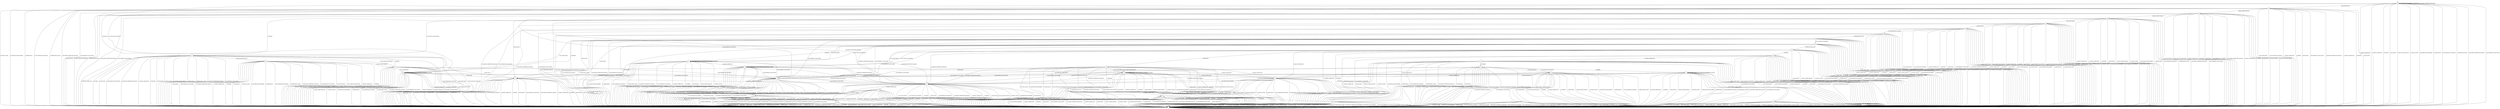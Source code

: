 digraph g {

	s0 [shape="circle" label="s0"];
	s1 [shape="circle" label="s1"];
	s2 [shape="circle" label="s2"];
	s3 [shape="circle" label="s3"];
	s4 [shape="circle" label="s4"];
	s5 [shape="circle" label="s5"];
	s6 [shape="circle" label="s6"];
	s7 [shape="circle" label="s7"];
	s8 [shape="circle" label="s8"];
	s9 [shape="circle" label="s9"];
	s10 [shape="circle" label="s10"];
	s11 [shape="circle" label="s11"];
	s12 [shape="circle" label="s12"];
	s13 [shape="doublecircle" label="s13"];
	s14 [shape="doublecircle" label="s14"];
	s15 [shape="circle" label="s15"];
	s16 [shape="circle" label="s16"];
	s17 [shape="circle" label="s17"];
	s18 [shape="circle" label="s18"];
	s19 [shape="circle" label="s19"];
	s20 [shape="circle" label="s20"];
	s21 [shape="circle" label="s21"];
	s22 [shape="circle" label="s22"];
	s23 [shape="circle" label="s23"];
	s24 [shape="circle" label="s24"];
	s25 [shape="circle" label="s25"];
	s26 [shape="circle" label="s26"];
	s27 [shape="circle" label="s27"];
	s28 [shape="circle" label="s28"];
	s29 [shape="circle" label="s29"];
	s30 [shape="circle" label="s30"];
	s31 [shape="circle" label="s31"];
	s32 [shape="circle" label="s32"];
	s33 [shape="circle" label="s33"];
	s34 [shape="circle" label="s34"];
	s35 [shape="circle" label="s35"];
	s0 -> s1 [label="I_PSK_CLIENT_HELLO"];
	s0 -> s9 [label="I_PSK_CLIENT_KEY_EXCHANGE"];
	s0 -> s2 [label="I_CHANGE_CIPHER_SPEC"];
	s0 -> s9 [label="I_FINISHED"];
	s0 -> s0 [label="I_APPLICATION"];
	s0 -> s0 [label="I_Alert(WARNING,CLOSE_NOTIFY)"];
	s0 -> s0 [label="I_Alert(FATAL,UNEXPECTED_MESSAGE)"];
	s0 -> s2 [label="O_CHANGE_CIPHER_SPEC"];
	s0 -> s2 [label="O_FINISHED"];
	s0 -> s2 [label="O_APPLICATION"];
	s0 -> s2 [label="O_HELLO_VERIFY_REQUEST"];
	s0 -> s2 [label="O_SOCKET_CLOSED"];
	s0 -> s2 [label="O_Alert(FATAL,DECODE_ERROR)"];
	s0 -> s2 [label="O_SERVER_HELLO"];
	s0 -> s2 [label="O_PSK_SERVER_KEY_EXCHANGE"];
	s0 -> s2 [label="O_SERVER_HELLO_DONE"];
	s0 -> s2 [label="O_Alert(FATAL,UNEXPECTED_MESSAGE)"];
	s0 -> s2 [label="O_Alert(WARNING,CLOSE_NOTIFY)"];
	s1 -> s2 [label="I_PSK_CLIENT_HELLO"];
	s1 -> s2 [label="I_PSK_CLIENT_KEY_EXCHANGE"];
	s1 -> s2 [label="I_CHANGE_CIPHER_SPEC"];
	s1 -> s2 [label="I_FINISHED"];
	s1 -> s2 [label="I_APPLICATION"];
	s1 -> s2 [label="I_Alert(WARNING,CLOSE_NOTIFY)"];
	s1 -> s2 [label="I_Alert(FATAL,UNEXPECTED_MESSAGE)"];
	s1 -> s2 [label="O_CHANGE_CIPHER_SPEC"];
	s1 -> s2 [label="O_FINISHED"];
	s1 -> s2 [label="O_APPLICATION"];
	s1 -> s3 [label="O_HELLO_VERIFY_REQUEST"];
	s1 -> s2 [label="O_SOCKET_CLOSED"];
	s1 -> s2 [label="O_Alert(FATAL,DECODE_ERROR)"];
	s1 -> s2 [label="O_SERVER_HELLO"];
	s1 -> s2 [label="O_PSK_SERVER_KEY_EXCHANGE"];
	s1 -> s2 [label="O_SERVER_HELLO_DONE"];
	s1 -> s2 [label="O_Alert(FATAL,UNEXPECTED_MESSAGE)"];
	s1 -> s2 [label="O_Alert(WARNING,CLOSE_NOTIFY)"];
	s2 -> s2 [label="I_PSK_CLIENT_HELLO"];
	s2 -> s2 [label="I_PSK_CLIENT_KEY_EXCHANGE"];
	s2 -> s2 [label="I_CHANGE_CIPHER_SPEC"];
	s2 -> s2 [label="I_FINISHED"];
	s2 -> s2 [label="I_APPLICATION"];
	s2 -> s2 [label="I_Alert(WARNING,CLOSE_NOTIFY)"];
	s2 -> s2 [label="I_Alert(FATAL,UNEXPECTED_MESSAGE)"];
	s2 -> s2 [label="O_CHANGE_CIPHER_SPEC"];
	s2 -> s2 [label="O_FINISHED"];
	s2 -> s2 [label="O_APPLICATION"];
	s2 -> s2 [label="O_HELLO_VERIFY_REQUEST"];
	s2 -> s2 [label="O_SOCKET_CLOSED"];
	s2 -> s2 [label="O_Alert(FATAL,DECODE_ERROR)"];
	s2 -> s2 [label="O_SERVER_HELLO"];
	s2 -> s2 [label="O_PSK_SERVER_KEY_EXCHANGE"];
	s2 -> s2 [label="O_SERVER_HELLO_DONE"];
	s2 -> s2 [label="O_Alert(FATAL,UNEXPECTED_MESSAGE)"];
	s2 -> s2 [label="O_Alert(WARNING,CLOSE_NOTIFY)"];
	s3 -> s2 [label="I_PSK_CLIENT_HELLO"];
	s3 -> s2 [label="I_PSK_CLIENT_KEY_EXCHANGE"];
	s3 -> s2 [label="I_CHANGE_CIPHER_SPEC"];
	s3 -> s2 [label="I_FINISHED"];
	s3 -> s2 [label="I_APPLICATION"];
	s3 -> s2 [label="I_Alert(WARNING,CLOSE_NOTIFY)"];
	s3 -> s2 [label="I_Alert(FATAL,UNEXPECTED_MESSAGE)"];
	s3 -> s2 [label="O_CHANGE_CIPHER_SPEC"];
	s3 -> s2 [label="O_FINISHED"];
	s3 -> s2 [label="O_APPLICATION"];
	s3 -> s4 [label="O_HELLO_VERIFY_REQUEST"];
	s3 -> s2 [label="O_SOCKET_CLOSED"];
	s3 -> s2 [label="O_Alert(FATAL,DECODE_ERROR)"];
	s3 -> s2 [label="O_SERVER_HELLO"];
	s3 -> s2 [label="O_PSK_SERVER_KEY_EXCHANGE"];
	s3 -> s2 [label="O_SERVER_HELLO_DONE"];
	s3 -> s2 [label="O_Alert(FATAL,UNEXPECTED_MESSAGE)"];
	s3 -> s2 [label="O_Alert(WARNING,CLOSE_NOTIFY)"];
	s4 -> s5 [label="I_PSK_CLIENT_HELLO"];
	s4 -> s33 [label="I_PSK_CLIENT_KEY_EXCHANGE"];
	s4 -> s2 [label="I_CHANGE_CIPHER_SPEC"];
	s4 -> s33 [label="I_FINISHED"];
	s4 -> s10 [label="I_APPLICATION"];
	s4 -> s15 [label="I_Alert(WARNING,CLOSE_NOTIFY)"];
	s4 -> s11 [label="I_Alert(FATAL,UNEXPECTED_MESSAGE)"];
	s4 -> s2 [label="O_CHANGE_CIPHER_SPEC"];
	s4 -> s2 [label="O_FINISHED"];
	s4 -> s2 [label="O_APPLICATION"];
	s4 -> s2 [label="O_HELLO_VERIFY_REQUEST"];
	s4 -> s2 [label="O_SOCKET_CLOSED"];
	s4 -> s2 [label="O_Alert(FATAL,DECODE_ERROR)"];
	s4 -> s2 [label="O_SERVER_HELLO"];
	s4 -> s2 [label="O_PSK_SERVER_KEY_EXCHANGE"];
	s4 -> s2 [label="O_SERVER_HELLO_DONE"];
	s4 -> s2 [label="O_Alert(FATAL,UNEXPECTED_MESSAGE)"];
	s4 -> s2 [label="O_Alert(WARNING,CLOSE_NOTIFY)"];
	s5 -> s2 [label="I_PSK_CLIENT_HELLO"];
	s5 -> s2 [label="I_PSK_CLIENT_KEY_EXCHANGE"];
	s5 -> s2 [label="I_CHANGE_CIPHER_SPEC"];
	s5 -> s2 [label="I_FINISHED"];
	s5 -> s2 [label="I_APPLICATION"];
	s5 -> s2 [label="I_Alert(WARNING,CLOSE_NOTIFY)"];
	s5 -> s2 [label="I_Alert(FATAL,UNEXPECTED_MESSAGE)"];
	s5 -> s2 [label="O_CHANGE_CIPHER_SPEC"];
	s5 -> s2 [label="O_FINISHED"];
	s5 -> s2 [label="O_APPLICATION"];
	s5 -> s2 [label="O_HELLO_VERIFY_REQUEST"];
	s5 -> s2 [label="O_SOCKET_CLOSED"];
	s5 -> s2 [label="O_Alert(FATAL,DECODE_ERROR)"];
	s5 -> s6 [label="O_SERVER_HELLO"];
	s5 -> s2 [label="O_PSK_SERVER_KEY_EXCHANGE"];
	s5 -> s2 [label="O_SERVER_HELLO_DONE"];
	s5 -> s2 [label="O_Alert(FATAL,UNEXPECTED_MESSAGE)"];
	s5 -> s2 [label="O_Alert(WARNING,CLOSE_NOTIFY)"];
	s6 -> s2 [label="I_PSK_CLIENT_HELLO"];
	s6 -> s2 [label="I_PSK_CLIENT_KEY_EXCHANGE"];
	s6 -> s2 [label="I_CHANGE_CIPHER_SPEC"];
	s6 -> s2 [label="I_FINISHED"];
	s6 -> s2 [label="I_APPLICATION"];
	s6 -> s2 [label="I_Alert(WARNING,CLOSE_NOTIFY)"];
	s6 -> s2 [label="I_Alert(FATAL,UNEXPECTED_MESSAGE)"];
	s6 -> s2 [label="O_CHANGE_CIPHER_SPEC"];
	s6 -> s2 [label="O_FINISHED"];
	s6 -> s2 [label="O_APPLICATION"];
	s6 -> s2 [label="O_HELLO_VERIFY_REQUEST"];
	s6 -> s2 [label="O_SOCKET_CLOSED"];
	s6 -> s2 [label="O_Alert(FATAL,DECODE_ERROR)"];
	s6 -> s2 [label="O_SERVER_HELLO"];
	s6 -> s7 [label="O_PSK_SERVER_KEY_EXCHANGE"];
	s6 -> s2 [label="O_SERVER_HELLO_DONE"];
	s6 -> s2 [label="O_Alert(FATAL,UNEXPECTED_MESSAGE)"];
	s6 -> s2 [label="O_Alert(WARNING,CLOSE_NOTIFY)"];
	s7 -> s2 [label="I_PSK_CLIENT_HELLO"];
	s7 -> s2 [label="I_PSK_CLIENT_KEY_EXCHANGE"];
	s7 -> s2 [label="I_CHANGE_CIPHER_SPEC"];
	s7 -> s2 [label="I_FINISHED"];
	s7 -> s2 [label="I_APPLICATION"];
	s7 -> s2 [label="I_Alert(WARNING,CLOSE_NOTIFY)"];
	s7 -> s2 [label="I_Alert(FATAL,UNEXPECTED_MESSAGE)"];
	s7 -> s2 [label="O_CHANGE_CIPHER_SPEC"];
	s7 -> s2 [label="O_FINISHED"];
	s7 -> s2 [label="O_APPLICATION"];
	s7 -> s2 [label="O_HELLO_VERIFY_REQUEST"];
	s7 -> s2 [label="O_SOCKET_CLOSED"];
	s7 -> s2 [label="O_Alert(FATAL,DECODE_ERROR)"];
	s7 -> s2 [label="O_SERVER_HELLO"];
	s7 -> s2 [label="O_PSK_SERVER_KEY_EXCHANGE"];
	s7 -> s8 [label="O_SERVER_HELLO_DONE"];
	s7 -> s2 [label="O_Alert(FATAL,UNEXPECTED_MESSAGE)"];
	s7 -> s2 [label="O_Alert(WARNING,CLOSE_NOTIFY)"];
	s8 -> s9 [label="I_PSK_CLIENT_HELLO"];
	s8 -> s16 [label="I_PSK_CLIENT_KEY_EXCHANGE"];
	s8 -> s2 [label="I_CHANGE_CIPHER_SPEC"];
	s8 -> s9 [label="I_FINISHED"];
	s8 -> s10 [label="I_APPLICATION"];
	s8 -> s15 [label="I_Alert(WARNING,CLOSE_NOTIFY)"];
	s8 -> s11 [label="I_Alert(FATAL,UNEXPECTED_MESSAGE)"];
	s8 -> s2 [label="O_CHANGE_CIPHER_SPEC"];
	s8 -> s2 [label="O_FINISHED"];
	s8 -> s2 [label="O_APPLICATION"];
	s8 -> s2 [label="O_HELLO_VERIFY_REQUEST"];
	s8 -> s2 [label="O_SOCKET_CLOSED"];
	s8 -> s2 [label="O_Alert(FATAL,DECODE_ERROR)"];
	s8 -> s2 [label="O_SERVER_HELLO"];
	s8 -> s2 [label="O_PSK_SERVER_KEY_EXCHANGE"];
	s8 -> s2 [label="O_SERVER_HELLO_DONE"];
	s8 -> s2 [label="O_Alert(FATAL,UNEXPECTED_MESSAGE)"];
	s8 -> s2 [label="O_Alert(WARNING,CLOSE_NOTIFY)"];
	s9 -> s9 [label="I_PSK_CLIENT_HELLO"];
	s9 -> s9 [label="I_PSK_CLIENT_KEY_EXCHANGE"];
	s9 -> s2 [label="I_CHANGE_CIPHER_SPEC"];
	s9 -> s9 [label="I_FINISHED"];
	s9 -> s10 [label="I_APPLICATION"];
	s9 -> s15 [label="I_Alert(WARNING,CLOSE_NOTIFY)"];
	s9 -> s11 [label="I_Alert(FATAL,UNEXPECTED_MESSAGE)"];
	s9 -> s2 [label="O_CHANGE_CIPHER_SPEC"];
	s9 -> s2 [label="O_FINISHED"];
	s9 -> s2 [label="O_APPLICATION"];
	s9 -> s2 [label="O_HELLO_VERIFY_REQUEST"];
	s9 -> s2 [label="O_SOCKET_CLOSED"];
	s9 -> s2 [label="O_Alert(FATAL,DECODE_ERROR)"];
	s9 -> s2 [label="O_SERVER_HELLO"];
	s9 -> s2 [label="O_PSK_SERVER_KEY_EXCHANGE"];
	s9 -> s2 [label="O_SERVER_HELLO_DONE"];
	s9 -> s2 [label="O_Alert(FATAL,UNEXPECTED_MESSAGE)"];
	s9 -> s2 [label="O_Alert(WARNING,CLOSE_NOTIFY)"];
	s10 -> s2 [label="I_PSK_CLIENT_HELLO"];
	s10 -> s2 [label="I_PSK_CLIENT_KEY_EXCHANGE"];
	s10 -> s2 [label="I_CHANGE_CIPHER_SPEC"];
	s10 -> s2 [label="I_FINISHED"];
	s10 -> s2 [label="I_APPLICATION"];
	s10 -> s2 [label="I_Alert(WARNING,CLOSE_NOTIFY)"];
	s10 -> s2 [label="I_Alert(FATAL,UNEXPECTED_MESSAGE)"];
	s10 -> s2 [label="O_CHANGE_CIPHER_SPEC"];
	s10 -> s2 [label="O_FINISHED"];
	s10 -> s2 [label="O_APPLICATION"];
	s10 -> s2 [label="O_HELLO_VERIFY_REQUEST"];
	s10 -> s2 [label="O_SOCKET_CLOSED"];
	s10 -> s2 [label="O_Alert(FATAL,DECODE_ERROR)"];
	s10 -> s2 [label="O_SERVER_HELLO"];
	s10 -> s2 [label="O_PSK_SERVER_KEY_EXCHANGE"];
	s10 -> s2 [label="O_SERVER_HELLO_DONE"];
	s10 -> s11 [label="O_Alert(FATAL,UNEXPECTED_MESSAGE)"];
	s10 -> s2 [label="O_Alert(WARNING,CLOSE_NOTIFY)"];
	s11 -> s2 [label="I_PSK_CLIENT_HELLO"];
	s11 -> s2 [label="I_PSK_CLIENT_KEY_EXCHANGE"];
	s11 -> s12 [label="I_CHANGE_CIPHER_SPEC"];
	s11 -> s2 [label="I_FINISHED"];
	s11 -> s2 [label="I_APPLICATION"];
	s11 -> s2 [label="I_Alert(WARNING,CLOSE_NOTIFY)"];
	s11 -> s2 [label="I_Alert(FATAL,UNEXPECTED_MESSAGE)"];
	s11 -> s2 [label="O_CHANGE_CIPHER_SPEC"];
	s11 -> s2 [label="O_FINISHED"];
	s11 -> s2 [label="O_APPLICATION"];
	s11 -> s2 [label="O_HELLO_VERIFY_REQUEST"];
	s11 -> s2 [label="O_SOCKET_CLOSED"];
	s11 -> s2 [label="O_Alert(FATAL,DECODE_ERROR)"];
	s11 -> s2 [label="O_SERVER_HELLO"];
	s11 -> s2 [label="O_PSK_SERVER_KEY_EXCHANGE"];
	s11 -> s2 [label="O_SERVER_HELLO_DONE"];
	s11 -> s2 [label="O_Alert(FATAL,UNEXPECTED_MESSAGE)"];
	s11 -> s2 [label="O_Alert(WARNING,CLOSE_NOTIFY)"];
	s12 -> s2 [label="I_PSK_CLIENT_HELLO"];
	s12 -> s2 [label="I_PSK_CLIENT_KEY_EXCHANGE"];
	s12 -> s2 [label="I_CHANGE_CIPHER_SPEC"];
	s12 -> s2 [label="I_FINISHED"];
	s12 -> s2 [label="I_APPLICATION"];
	s12 -> s2 [label="I_Alert(WARNING,CLOSE_NOTIFY)"];
	s12 -> s2 [label="I_Alert(FATAL,UNEXPECTED_MESSAGE)"];
	s12 -> s2 [label="O_CHANGE_CIPHER_SPEC"];
	s12 -> s2 [label="O_FINISHED"];
	s12 -> s2 [label="O_APPLICATION"];
	s12 -> s2 [label="O_HELLO_VERIFY_REQUEST"];
	s12 -> s13 [label="O_SOCKET_CLOSED"];
	s12 -> s2 [label="O_Alert(FATAL,DECODE_ERROR)"];
	s12 -> s2 [label="O_SERVER_HELLO"];
	s12 -> s2 [label="O_PSK_SERVER_KEY_EXCHANGE"];
	s12 -> s2 [label="O_SERVER_HELLO_DONE"];
	s12 -> s2 [label="O_Alert(FATAL,UNEXPECTED_MESSAGE)"];
	s12 -> s2 [label="O_Alert(WARNING,CLOSE_NOTIFY)"];
	s13 -> s14 [label="I_PSK_CLIENT_HELLO"];
	s13 -> s14 [label="I_PSK_CLIENT_KEY_EXCHANGE"];
	s13 -> s14 [label="I_CHANGE_CIPHER_SPEC"];
	s13 -> s14 [label="I_FINISHED"];
	s13 -> s14 [label="I_APPLICATION"];
	s13 -> s14 [label="I_Alert(WARNING,CLOSE_NOTIFY)"];
	s13 -> s14 [label="I_Alert(FATAL,UNEXPECTED_MESSAGE)"];
	s13 -> s2 [label="O_CHANGE_CIPHER_SPEC"];
	s13 -> s2 [label="O_FINISHED"];
	s13 -> s2 [label="O_APPLICATION"];
	s13 -> s2 [label="O_HELLO_VERIFY_REQUEST"];
	s13 -> s2 [label="O_SOCKET_CLOSED"];
	s13 -> s2 [label="O_Alert(FATAL,DECODE_ERROR)"];
	s13 -> s2 [label="O_SERVER_HELLO"];
	s13 -> s2 [label="O_PSK_SERVER_KEY_EXCHANGE"];
	s13 -> s2 [label="O_SERVER_HELLO_DONE"];
	s13 -> s2 [label="O_Alert(FATAL,UNEXPECTED_MESSAGE)"];
	s13 -> s2 [label="O_Alert(WARNING,CLOSE_NOTIFY)"];
	s14 -> s2 [label="I_PSK_CLIENT_HELLO"];
	s14 -> s2 [label="I_PSK_CLIENT_KEY_EXCHANGE"];
	s14 -> s2 [label="I_CHANGE_CIPHER_SPEC"];
	s14 -> s2 [label="I_FINISHED"];
	s14 -> s2 [label="I_APPLICATION"];
	s14 -> s2 [label="I_Alert(WARNING,CLOSE_NOTIFY)"];
	s14 -> s2 [label="I_Alert(FATAL,UNEXPECTED_MESSAGE)"];
	s14 -> s2 [label="O_CHANGE_CIPHER_SPEC"];
	s14 -> s2 [label="O_FINISHED"];
	s14 -> s2 [label="O_APPLICATION"];
	s14 -> s2 [label="O_HELLO_VERIFY_REQUEST"];
	s14 -> s13 [label="O_SOCKET_CLOSED"];
	s14 -> s2 [label="O_Alert(FATAL,DECODE_ERROR)"];
	s14 -> s2 [label="O_SERVER_HELLO"];
	s14 -> s2 [label="O_PSK_SERVER_KEY_EXCHANGE"];
	s14 -> s2 [label="O_SERVER_HELLO_DONE"];
	s14 -> s2 [label="O_Alert(FATAL,UNEXPECTED_MESSAGE)"];
	s14 -> s2 [label="O_Alert(WARNING,CLOSE_NOTIFY)"];
	s15 -> s2 [label="I_PSK_CLIENT_HELLO"];
	s15 -> s2 [label="I_PSK_CLIENT_KEY_EXCHANGE"];
	s15 -> s2 [label="I_CHANGE_CIPHER_SPEC"];
	s15 -> s2 [label="I_FINISHED"];
	s15 -> s2 [label="I_APPLICATION"];
	s15 -> s2 [label="I_Alert(WARNING,CLOSE_NOTIFY)"];
	s15 -> s2 [label="I_Alert(FATAL,UNEXPECTED_MESSAGE)"];
	s15 -> s2 [label="O_CHANGE_CIPHER_SPEC"];
	s15 -> s2 [label="O_FINISHED"];
	s15 -> s2 [label="O_APPLICATION"];
	s15 -> s2 [label="O_HELLO_VERIFY_REQUEST"];
	s15 -> s2 [label="O_SOCKET_CLOSED"];
	s15 -> s2 [label="O_Alert(FATAL,DECODE_ERROR)"];
	s15 -> s2 [label="O_SERVER_HELLO"];
	s15 -> s2 [label="O_PSK_SERVER_KEY_EXCHANGE"];
	s15 -> s2 [label="O_SERVER_HELLO_DONE"];
	s15 -> s2 [label="O_Alert(FATAL,UNEXPECTED_MESSAGE)"];
	s15 -> s11 [label="O_Alert(WARNING,CLOSE_NOTIFY)"];
	s16 -> s17 [label="I_PSK_CLIENT_HELLO"];
	s16 -> s17 [label="I_PSK_CLIENT_KEY_EXCHANGE"];
	s16 -> s21 [label="I_CHANGE_CIPHER_SPEC"];
	s16 -> s17 [label="I_FINISHED"];
	s16 -> s10 [label="I_APPLICATION"];
	s16 -> s15 [label="I_Alert(WARNING,CLOSE_NOTIFY)"];
	s16 -> s11 [label="I_Alert(FATAL,UNEXPECTED_MESSAGE)"];
	s16 -> s2 [label="O_CHANGE_CIPHER_SPEC"];
	s16 -> s2 [label="O_FINISHED"];
	s16 -> s2 [label="O_APPLICATION"];
	s16 -> s2 [label="O_HELLO_VERIFY_REQUEST"];
	s16 -> s2 [label="O_SOCKET_CLOSED"];
	s16 -> s2 [label="O_Alert(FATAL,DECODE_ERROR)"];
	s16 -> s2 [label="O_SERVER_HELLO"];
	s16 -> s2 [label="O_PSK_SERVER_KEY_EXCHANGE"];
	s16 -> s2 [label="O_SERVER_HELLO_DONE"];
	s16 -> s2 [label="O_Alert(FATAL,UNEXPECTED_MESSAGE)"];
	s16 -> s2 [label="O_Alert(WARNING,CLOSE_NOTIFY)"];
	s17 -> s17 [label="I_PSK_CLIENT_HELLO"];
	s17 -> s17 [label="I_PSK_CLIENT_KEY_EXCHANGE"];
	s17 -> s18 [label="I_CHANGE_CIPHER_SPEC"];
	s17 -> s17 [label="I_FINISHED"];
	s17 -> s10 [label="I_APPLICATION"];
	s17 -> s15 [label="I_Alert(WARNING,CLOSE_NOTIFY)"];
	s17 -> s11 [label="I_Alert(FATAL,UNEXPECTED_MESSAGE)"];
	s17 -> s2 [label="O_CHANGE_CIPHER_SPEC"];
	s17 -> s2 [label="O_FINISHED"];
	s17 -> s2 [label="O_APPLICATION"];
	s17 -> s2 [label="O_HELLO_VERIFY_REQUEST"];
	s17 -> s2 [label="O_SOCKET_CLOSED"];
	s17 -> s2 [label="O_Alert(FATAL,DECODE_ERROR)"];
	s17 -> s2 [label="O_SERVER_HELLO"];
	s17 -> s2 [label="O_PSK_SERVER_KEY_EXCHANGE"];
	s17 -> s2 [label="O_SERVER_HELLO_DONE"];
	s17 -> s2 [label="O_Alert(FATAL,UNEXPECTED_MESSAGE)"];
	s17 -> s2 [label="O_Alert(WARNING,CLOSE_NOTIFY)"];
	s18 -> s18 [label="I_PSK_CLIENT_HELLO"];
	s18 -> s18 [label="I_PSK_CLIENT_KEY_EXCHANGE"];
	s18 -> s19 [label="I_CHANGE_CIPHER_SPEC"];
	s18 -> s18 [label="I_FINISHED"];
	s18 -> s20 [label="I_APPLICATION"];
	s18 -> s15 [label="I_Alert(WARNING,CLOSE_NOTIFY)"];
	s18 -> s11 [label="I_Alert(FATAL,UNEXPECTED_MESSAGE)"];
	s18 -> s2 [label="O_CHANGE_CIPHER_SPEC"];
	s18 -> s2 [label="O_FINISHED"];
	s18 -> s2 [label="O_APPLICATION"];
	s18 -> s2 [label="O_HELLO_VERIFY_REQUEST"];
	s18 -> s2 [label="O_SOCKET_CLOSED"];
	s18 -> s2 [label="O_Alert(FATAL,DECODE_ERROR)"];
	s18 -> s2 [label="O_SERVER_HELLO"];
	s18 -> s2 [label="O_PSK_SERVER_KEY_EXCHANGE"];
	s18 -> s2 [label="O_SERVER_HELLO_DONE"];
	s18 -> s2 [label="O_Alert(FATAL,UNEXPECTED_MESSAGE)"];
	s18 -> s2 [label="O_Alert(WARNING,CLOSE_NOTIFY)"];
	s19 -> s2 [label="I_PSK_CLIENT_HELLO"];
	s19 -> s2 [label="I_PSK_CLIENT_KEY_EXCHANGE"];
	s19 -> s2 [label="I_CHANGE_CIPHER_SPEC"];
	s19 -> s2 [label="I_FINISHED"];
	s19 -> s2 [label="I_APPLICATION"];
	s19 -> s2 [label="I_Alert(WARNING,CLOSE_NOTIFY)"];
	s19 -> s2 [label="I_Alert(FATAL,UNEXPECTED_MESSAGE)"];
	s19 -> s2 [label="O_CHANGE_CIPHER_SPEC"];
	s19 -> s2 [label="O_FINISHED"];
	s19 -> s2 [label="O_APPLICATION"];
	s19 -> s2 [label="O_HELLO_VERIFY_REQUEST"];
	s19 -> s2 [label="O_SOCKET_CLOSED"];
	s19 -> s11 [label="O_Alert(FATAL,DECODE_ERROR)"];
	s19 -> s2 [label="O_SERVER_HELLO"];
	s19 -> s2 [label="O_PSK_SERVER_KEY_EXCHANGE"];
	s19 -> s2 [label="O_SERVER_HELLO_DONE"];
	s19 -> s2 [label="O_Alert(FATAL,UNEXPECTED_MESSAGE)"];
	s19 -> s2 [label="O_Alert(WARNING,CLOSE_NOTIFY)"];
	s20 -> s20 [label="I_PSK_CLIENT_HELLO"];
	s20 -> s20 [label="I_PSK_CLIENT_KEY_EXCHANGE"];
	s20 -> s19 [label="I_CHANGE_CIPHER_SPEC"];
	s20 -> s20 [label="I_FINISHED"];
	s20 -> s2 [label="I_APPLICATION"];
	s20 -> s15 [label="I_Alert(WARNING,CLOSE_NOTIFY)"];
	s20 -> s11 [label="I_Alert(FATAL,UNEXPECTED_MESSAGE)"];
	s20 -> s2 [label="O_CHANGE_CIPHER_SPEC"];
	s20 -> s2 [label="O_FINISHED"];
	s20 -> s2 [label="O_APPLICATION"];
	s20 -> s2 [label="O_HELLO_VERIFY_REQUEST"];
	s20 -> s2 [label="O_SOCKET_CLOSED"];
	s20 -> s2 [label="O_Alert(FATAL,DECODE_ERROR)"];
	s20 -> s2 [label="O_SERVER_HELLO"];
	s20 -> s2 [label="O_PSK_SERVER_KEY_EXCHANGE"];
	s20 -> s2 [label="O_SERVER_HELLO_DONE"];
	s20 -> s2 [label="O_Alert(FATAL,UNEXPECTED_MESSAGE)"];
	s20 -> s2 [label="O_Alert(WARNING,CLOSE_NOTIFY)"];
	s21 -> s18 [label="I_PSK_CLIENT_HELLO"];
	s21 -> s18 [label="I_PSK_CLIENT_KEY_EXCHANGE"];
	s21 -> s19 [label="I_CHANGE_CIPHER_SPEC"];
	s21 -> s22 [label="I_FINISHED"];
	s21 -> s30 [label="I_APPLICATION"];
	s21 -> s15 [label="I_Alert(WARNING,CLOSE_NOTIFY)"];
	s21 -> s11 [label="I_Alert(FATAL,UNEXPECTED_MESSAGE)"];
	s21 -> s2 [label="O_CHANGE_CIPHER_SPEC"];
	s21 -> s2 [label="O_FINISHED"];
	s21 -> s2 [label="O_APPLICATION"];
	s21 -> s2 [label="O_HELLO_VERIFY_REQUEST"];
	s21 -> s2 [label="O_SOCKET_CLOSED"];
	s21 -> s2 [label="O_Alert(FATAL,DECODE_ERROR)"];
	s21 -> s2 [label="O_SERVER_HELLO"];
	s21 -> s2 [label="O_PSK_SERVER_KEY_EXCHANGE"];
	s21 -> s2 [label="O_SERVER_HELLO_DONE"];
	s21 -> s2 [label="O_Alert(FATAL,UNEXPECTED_MESSAGE)"];
	s21 -> s2 [label="O_Alert(WARNING,CLOSE_NOTIFY)"];
	s22 -> s2 [label="I_PSK_CLIENT_HELLO"];
	s22 -> s2 [label="I_PSK_CLIENT_KEY_EXCHANGE"];
	s22 -> s2 [label="I_CHANGE_CIPHER_SPEC"];
	s22 -> s2 [label="I_FINISHED"];
	s22 -> s2 [label="I_APPLICATION"];
	s22 -> s2 [label="I_Alert(WARNING,CLOSE_NOTIFY)"];
	s22 -> s2 [label="I_Alert(FATAL,UNEXPECTED_MESSAGE)"];
	s22 -> s23 [label="O_CHANGE_CIPHER_SPEC"];
	s22 -> s2 [label="O_FINISHED"];
	s22 -> s2 [label="O_APPLICATION"];
	s22 -> s2 [label="O_HELLO_VERIFY_REQUEST"];
	s22 -> s2 [label="O_SOCKET_CLOSED"];
	s22 -> s2 [label="O_Alert(FATAL,DECODE_ERROR)"];
	s22 -> s2 [label="O_SERVER_HELLO"];
	s22 -> s2 [label="O_PSK_SERVER_KEY_EXCHANGE"];
	s22 -> s2 [label="O_SERVER_HELLO_DONE"];
	s22 -> s2 [label="O_Alert(FATAL,UNEXPECTED_MESSAGE)"];
	s22 -> s2 [label="O_Alert(WARNING,CLOSE_NOTIFY)"];
	s23 -> s2 [label="I_PSK_CLIENT_HELLO"];
	s23 -> s2 [label="I_PSK_CLIENT_KEY_EXCHANGE"];
	s23 -> s2 [label="I_CHANGE_CIPHER_SPEC"];
	s23 -> s2 [label="I_FINISHED"];
	s23 -> s2 [label="I_APPLICATION"];
	s23 -> s2 [label="I_Alert(WARNING,CLOSE_NOTIFY)"];
	s23 -> s2 [label="I_Alert(FATAL,UNEXPECTED_MESSAGE)"];
	s23 -> s2 [label="O_CHANGE_CIPHER_SPEC"];
	s23 -> s24 [label="O_FINISHED"];
	s23 -> s2 [label="O_APPLICATION"];
	s23 -> s2 [label="O_HELLO_VERIFY_REQUEST"];
	s23 -> s2 [label="O_SOCKET_CLOSED"];
	s23 -> s2 [label="O_Alert(FATAL,DECODE_ERROR)"];
	s23 -> s2 [label="O_SERVER_HELLO"];
	s23 -> s2 [label="O_PSK_SERVER_KEY_EXCHANGE"];
	s23 -> s2 [label="O_SERVER_HELLO_DONE"];
	s23 -> s2 [label="O_Alert(FATAL,UNEXPECTED_MESSAGE)"];
	s23 -> s2 [label="O_Alert(WARNING,CLOSE_NOTIFY)"];
	s24 -> s25 [label="I_PSK_CLIENT_HELLO"];
	s24 -> s25 [label="I_PSK_CLIENT_KEY_EXCHANGE"];
	s24 -> s19 [label="I_CHANGE_CIPHER_SPEC"];
	s24 -> s27 [label="I_FINISHED"];
	s24 -> s29 [label="I_APPLICATION"];
	s24 -> s15 [label="I_Alert(WARNING,CLOSE_NOTIFY)"];
	s24 -> s11 [label="I_Alert(FATAL,UNEXPECTED_MESSAGE)"];
	s24 -> s2 [label="O_CHANGE_CIPHER_SPEC"];
	s24 -> s2 [label="O_FINISHED"];
	s24 -> s2 [label="O_APPLICATION"];
	s24 -> s2 [label="O_HELLO_VERIFY_REQUEST"];
	s24 -> s2 [label="O_SOCKET_CLOSED"];
	s24 -> s2 [label="O_Alert(FATAL,DECODE_ERROR)"];
	s24 -> s2 [label="O_SERVER_HELLO"];
	s24 -> s2 [label="O_PSK_SERVER_KEY_EXCHANGE"];
	s24 -> s2 [label="O_SERVER_HELLO_DONE"];
	s24 -> s2 [label="O_Alert(FATAL,UNEXPECTED_MESSAGE)"];
	s24 -> s2 [label="O_Alert(WARNING,CLOSE_NOTIFY)"];
	s25 -> s2 [label="I_PSK_CLIENT_HELLO"];
	s25 -> s2 [label="I_PSK_CLIENT_KEY_EXCHANGE"];
	s25 -> s19 [label="I_CHANGE_CIPHER_SPEC"];
	s25 -> s2 [label="I_FINISHED"];
	s25 -> s26 [label="I_APPLICATION"];
	s25 -> s15 [label="I_Alert(WARNING,CLOSE_NOTIFY)"];
	s25 -> s11 [label="I_Alert(FATAL,UNEXPECTED_MESSAGE)"];
	s25 -> s2 [label="O_CHANGE_CIPHER_SPEC"];
	s25 -> s2 [label="O_FINISHED"];
	s25 -> s2 [label="O_APPLICATION"];
	s25 -> s2 [label="O_HELLO_VERIFY_REQUEST"];
	s25 -> s2 [label="O_SOCKET_CLOSED"];
	s25 -> s2 [label="O_Alert(FATAL,DECODE_ERROR)"];
	s25 -> s2 [label="O_SERVER_HELLO"];
	s25 -> s2 [label="O_PSK_SERVER_KEY_EXCHANGE"];
	s25 -> s2 [label="O_SERVER_HELLO_DONE"];
	s25 -> s2 [label="O_Alert(FATAL,UNEXPECTED_MESSAGE)"];
	s25 -> s2 [label="O_Alert(WARNING,CLOSE_NOTIFY)"];
	s26 -> s2 [label="I_PSK_CLIENT_HELLO"];
	s26 -> s2 [label="I_PSK_CLIENT_KEY_EXCHANGE"];
	s26 -> s2 [label="I_CHANGE_CIPHER_SPEC"];
	s26 -> s2 [label="I_FINISHED"];
	s26 -> s2 [label="I_APPLICATION"];
	s26 -> s2 [label="I_Alert(WARNING,CLOSE_NOTIFY)"];
	s26 -> s2 [label="I_Alert(FATAL,UNEXPECTED_MESSAGE)"];
	s26 -> s2 [label="O_CHANGE_CIPHER_SPEC"];
	s26 -> s2 [label="O_FINISHED"];
	s26 -> s25 [label="O_APPLICATION"];
	s26 -> s2 [label="O_HELLO_VERIFY_REQUEST"];
	s26 -> s2 [label="O_SOCKET_CLOSED"];
	s26 -> s2 [label="O_Alert(FATAL,DECODE_ERROR)"];
	s26 -> s2 [label="O_SERVER_HELLO"];
	s26 -> s2 [label="O_PSK_SERVER_KEY_EXCHANGE"];
	s26 -> s2 [label="O_SERVER_HELLO_DONE"];
	s26 -> s2 [label="O_Alert(FATAL,UNEXPECTED_MESSAGE)"];
	s26 -> s2 [label="O_Alert(WARNING,CLOSE_NOTIFY)"];
	s27 -> s27 [label="I_PSK_CLIENT_HELLO"];
	s27 -> s27 [label="I_PSK_CLIENT_KEY_EXCHANGE"];
	s27 -> s19 [label="I_CHANGE_CIPHER_SPEC"];
	s27 -> s27 [label="I_FINISHED"];
	s27 -> s28 [label="I_APPLICATION"];
	s27 -> s15 [label="I_Alert(WARNING,CLOSE_NOTIFY)"];
	s27 -> s11 [label="I_Alert(FATAL,UNEXPECTED_MESSAGE)"];
	s27 -> s2 [label="O_CHANGE_CIPHER_SPEC"];
	s27 -> s2 [label="O_FINISHED"];
	s27 -> s2 [label="O_APPLICATION"];
	s27 -> s2 [label="O_HELLO_VERIFY_REQUEST"];
	s27 -> s2 [label="O_SOCKET_CLOSED"];
	s27 -> s2 [label="O_Alert(FATAL,DECODE_ERROR)"];
	s27 -> s2 [label="O_SERVER_HELLO"];
	s27 -> s2 [label="O_PSK_SERVER_KEY_EXCHANGE"];
	s27 -> s2 [label="O_SERVER_HELLO_DONE"];
	s27 -> s2 [label="O_Alert(FATAL,UNEXPECTED_MESSAGE)"];
	s27 -> s2 [label="O_Alert(WARNING,CLOSE_NOTIFY)"];
	s28 -> s2 [label="I_PSK_CLIENT_HELLO"];
	s28 -> s2 [label="I_PSK_CLIENT_KEY_EXCHANGE"];
	s28 -> s2 [label="I_CHANGE_CIPHER_SPEC"];
	s28 -> s2 [label="I_FINISHED"];
	s28 -> s2 [label="I_APPLICATION"];
	s28 -> s2 [label="I_Alert(WARNING,CLOSE_NOTIFY)"];
	s28 -> s2 [label="I_Alert(FATAL,UNEXPECTED_MESSAGE)"];
	s28 -> s2 [label="O_CHANGE_CIPHER_SPEC"];
	s28 -> s2 [label="O_FINISHED"];
	s28 -> s27 [label="O_APPLICATION"];
	s28 -> s2 [label="O_HELLO_VERIFY_REQUEST"];
	s28 -> s2 [label="O_SOCKET_CLOSED"];
	s28 -> s2 [label="O_Alert(FATAL,DECODE_ERROR)"];
	s28 -> s2 [label="O_SERVER_HELLO"];
	s28 -> s2 [label="O_PSK_SERVER_KEY_EXCHANGE"];
	s28 -> s2 [label="O_SERVER_HELLO_DONE"];
	s28 -> s2 [label="O_Alert(FATAL,UNEXPECTED_MESSAGE)"];
	s28 -> s2 [label="O_Alert(WARNING,CLOSE_NOTIFY)"];
	s29 -> s2 [label="I_PSK_CLIENT_HELLO"];
	s29 -> s2 [label="I_PSK_CLIENT_KEY_EXCHANGE"];
	s29 -> s2 [label="I_CHANGE_CIPHER_SPEC"];
	s29 -> s2 [label="I_FINISHED"];
	s29 -> s2 [label="I_APPLICATION"];
	s29 -> s2 [label="I_Alert(WARNING,CLOSE_NOTIFY)"];
	s29 -> s2 [label="I_Alert(FATAL,UNEXPECTED_MESSAGE)"];
	s29 -> s2 [label="O_CHANGE_CIPHER_SPEC"];
	s29 -> s2 [label="O_FINISHED"];
	s29 -> s24 [label="O_APPLICATION"];
	s29 -> s2 [label="O_HELLO_VERIFY_REQUEST"];
	s29 -> s2 [label="O_SOCKET_CLOSED"];
	s29 -> s2 [label="O_Alert(FATAL,DECODE_ERROR)"];
	s29 -> s2 [label="O_SERVER_HELLO"];
	s29 -> s2 [label="O_PSK_SERVER_KEY_EXCHANGE"];
	s29 -> s2 [label="O_SERVER_HELLO_DONE"];
	s29 -> s2 [label="O_Alert(FATAL,UNEXPECTED_MESSAGE)"];
	s29 -> s2 [label="O_Alert(WARNING,CLOSE_NOTIFY)"];
	s30 -> s20 [label="I_PSK_CLIENT_HELLO"];
	s30 -> s20 [label="I_PSK_CLIENT_KEY_EXCHANGE"];
	s30 -> s19 [label="I_CHANGE_CIPHER_SPEC"];
	s30 -> s31 [label="I_FINISHED"];
	s30 -> s2 [label="I_APPLICATION"];
	s30 -> s15 [label="I_Alert(WARNING,CLOSE_NOTIFY)"];
	s30 -> s11 [label="I_Alert(FATAL,UNEXPECTED_MESSAGE)"];
	s30 -> s2 [label="O_CHANGE_CIPHER_SPEC"];
	s30 -> s2 [label="O_FINISHED"];
	s30 -> s2 [label="O_APPLICATION"];
	s30 -> s2 [label="O_HELLO_VERIFY_REQUEST"];
	s30 -> s2 [label="O_SOCKET_CLOSED"];
	s30 -> s2 [label="O_Alert(FATAL,DECODE_ERROR)"];
	s30 -> s2 [label="O_SERVER_HELLO"];
	s30 -> s2 [label="O_PSK_SERVER_KEY_EXCHANGE"];
	s30 -> s2 [label="O_SERVER_HELLO_DONE"];
	s30 -> s2 [label="O_Alert(FATAL,UNEXPECTED_MESSAGE)"];
	s30 -> s2 [label="O_Alert(WARNING,CLOSE_NOTIFY)"];
	s31 -> s2 [label="I_PSK_CLIENT_HELLO"];
	s31 -> s2 [label="I_PSK_CLIENT_KEY_EXCHANGE"];
	s31 -> s2 [label="I_CHANGE_CIPHER_SPEC"];
	s31 -> s2 [label="I_FINISHED"];
	s31 -> s2 [label="I_APPLICATION"];
	s31 -> s2 [label="I_Alert(WARNING,CLOSE_NOTIFY)"];
	s31 -> s2 [label="I_Alert(FATAL,UNEXPECTED_MESSAGE)"];
	s31 -> s32 [label="O_CHANGE_CIPHER_SPEC"];
	s31 -> s2 [label="O_FINISHED"];
	s31 -> s2 [label="O_APPLICATION"];
	s31 -> s2 [label="O_HELLO_VERIFY_REQUEST"];
	s31 -> s2 [label="O_SOCKET_CLOSED"];
	s31 -> s2 [label="O_Alert(FATAL,DECODE_ERROR)"];
	s31 -> s2 [label="O_SERVER_HELLO"];
	s31 -> s2 [label="O_PSK_SERVER_KEY_EXCHANGE"];
	s31 -> s2 [label="O_SERVER_HELLO_DONE"];
	s31 -> s2 [label="O_Alert(FATAL,UNEXPECTED_MESSAGE)"];
	s31 -> s2 [label="O_Alert(WARNING,CLOSE_NOTIFY)"];
	s32 -> s2 [label="I_PSK_CLIENT_HELLO"];
	s32 -> s2 [label="I_PSK_CLIENT_KEY_EXCHANGE"];
	s32 -> s2 [label="I_CHANGE_CIPHER_SPEC"];
	s32 -> s2 [label="I_FINISHED"];
	s32 -> s2 [label="I_APPLICATION"];
	s32 -> s2 [label="I_Alert(WARNING,CLOSE_NOTIFY)"];
	s32 -> s2 [label="I_Alert(FATAL,UNEXPECTED_MESSAGE)"];
	s32 -> s2 [label="O_CHANGE_CIPHER_SPEC"];
	s32 -> s29 [label="O_FINISHED"];
	s32 -> s2 [label="O_APPLICATION"];
	s32 -> s2 [label="O_HELLO_VERIFY_REQUEST"];
	s32 -> s2 [label="O_SOCKET_CLOSED"];
	s32 -> s2 [label="O_Alert(FATAL,DECODE_ERROR)"];
	s32 -> s2 [label="O_SERVER_HELLO"];
	s32 -> s2 [label="O_PSK_SERVER_KEY_EXCHANGE"];
	s32 -> s2 [label="O_SERVER_HELLO_DONE"];
	s32 -> s2 [label="O_Alert(FATAL,UNEXPECTED_MESSAGE)"];
	s32 -> s2 [label="O_Alert(WARNING,CLOSE_NOTIFY)"];
	s33 -> s2 [label="I_PSK_CLIENT_HELLO"];
	s33 -> s2 [label="I_PSK_CLIENT_KEY_EXCHANGE"];
	s33 -> s2 [label="I_CHANGE_CIPHER_SPEC"];
	s33 -> s2 [label="I_FINISHED"];
	s33 -> s2 [label="I_APPLICATION"];
	s33 -> s2 [label="I_Alert(WARNING,CLOSE_NOTIFY)"];
	s33 -> s2 [label="I_Alert(FATAL,UNEXPECTED_MESSAGE)"];
	s33 -> s2 [label="O_CHANGE_CIPHER_SPEC"];
	s33 -> s2 [label="O_FINISHED"];
	s33 -> s2 [label="O_APPLICATION"];
	s33 -> s34 [label="O_HELLO_VERIFY_REQUEST"];
	s33 -> s2 [label="O_SOCKET_CLOSED"];
	s33 -> s2 [label="O_Alert(FATAL,DECODE_ERROR)"];
	s33 -> s2 [label="O_SERVER_HELLO"];
	s33 -> s2 [label="O_PSK_SERVER_KEY_EXCHANGE"];
	s33 -> s2 [label="O_SERVER_HELLO_DONE"];
	s33 -> s2 [label="O_Alert(FATAL,UNEXPECTED_MESSAGE)"];
	s33 -> s2 [label="O_Alert(WARNING,CLOSE_NOTIFY)"];
	s34 -> s2 [label="I_PSK_CLIENT_HELLO"];
	s34 -> s2 [label="I_PSK_CLIENT_KEY_EXCHANGE"];
	s34 -> s2 [label="I_CHANGE_CIPHER_SPEC"];
	s34 -> s2 [label="I_FINISHED"];
	s34 -> s2 [label="I_APPLICATION"];
	s34 -> s2 [label="I_Alert(WARNING,CLOSE_NOTIFY)"];
	s34 -> s2 [label="I_Alert(FATAL,UNEXPECTED_MESSAGE)"];
	s34 -> s2 [label="O_CHANGE_CIPHER_SPEC"];
	s34 -> s2 [label="O_FINISHED"];
	s34 -> s2 [label="O_APPLICATION"];
	s34 -> s35 [label="O_HELLO_VERIFY_REQUEST"];
	s34 -> s2 [label="O_SOCKET_CLOSED"];
	s34 -> s2 [label="O_Alert(FATAL,DECODE_ERROR)"];
	s34 -> s2 [label="O_SERVER_HELLO"];
	s34 -> s2 [label="O_PSK_SERVER_KEY_EXCHANGE"];
	s34 -> s2 [label="O_SERVER_HELLO_DONE"];
	s34 -> s2 [label="O_Alert(FATAL,UNEXPECTED_MESSAGE)"];
	s34 -> s2 [label="O_Alert(WARNING,CLOSE_NOTIFY)"];
	s35 -> s9 [label="I_PSK_CLIENT_HELLO"];
	s35 -> s33 [label="I_PSK_CLIENT_KEY_EXCHANGE"];
	s35 -> s2 [label="I_CHANGE_CIPHER_SPEC"];
	s35 -> s33 [label="I_FINISHED"];
	s35 -> s10 [label="I_APPLICATION"];
	s35 -> s15 [label="I_Alert(WARNING,CLOSE_NOTIFY)"];
	s35 -> s11 [label="I_Alert(FATAL,UNEXPECTED_MESSAGE)"];
	s35 -> s2 [label="O_CHANGE_CIPHER_SPEC"];
	s35 -> s2 [label="O_FINISHED"];
	s35 -> s2 [label="O_APPLICATION"];
	s35 -> s2 [label="O_HELLO_VERIFY_REQUEST"];
	s35 -> s2 [label="O_SOCKET_CLOSED"];
	s35 -> s2 [label="O_Alert(FATAL,DECODE_ERROR)"];
	s35 -> s2 [label="O_SERVER_HELLO"];
	s35 -> s2 [label="O_PSK_SERVER_KEY_EXCHANGE"];
	s35 -> s2 [label="O_SERVER_HELLO_DONE"];
	s35 -> s2 [label="O_Alert(FATAL,UNEXPECTED_MESSAGE)"];
	s35 -> s2 [label="O_Alert(WARNING,CLOSE_NOTIFY)"];

__start0 [label="" shape="none" width="0" height="0"];
__start0 -> s0;

}
